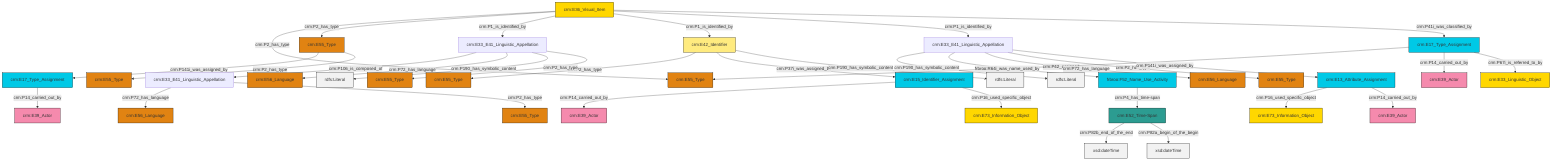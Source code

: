 graph TD
classDef Literal fill:#f2f2f2,stroke:#000000;
classDef CRM_Entity fill:#FFFFFF,stroke:#000000;
classDef Temporal_Entity fill:#00C9E6, stroke:#000000;
classDef Type fill:#E18312, stroke:#000000;
classDef Time-Span fill:#2C9C91, stroke:#000000;
classDef Appellation fill:#FFEB7F, stroke:#000000;
classDef Place fill:#008836, stroke:#000000;
classDef Persistent_Item fill:#B266B2, stroke:#000000;
classDef Conceptual_Object fill:#FFD700, stroke:#000000;
classDef Physical_Thing fill:#D2B48C, stroke:#000000;
classDef Actor fill:#f58aad, stroke:#000000;
classDef PC_Classes fill:#4ce600, stroke:#000000;
classDef Multi fill:#cccccc,stroke:#000000;

0["crm:E33_E41_Linguistic_Appellation"]:::Default -->|crm:P106_is_composed_of| 1["crm:E33_E41_Linguistic_Appellation"]:::Default
4["crm:E13_Attribute_Assignment"]:::Temporal_Entity -->|crm:P16_used_specific_object| 5["crm:E73_Information_Object"]:::Conceptual_Object
8["frbroo:F52_Name_Use_Activity"]:::Temporal_Entity -->|crm:P4_has_time-span| 9["crm:E52_Time-Span"]:::Time-Span
10["crm:E17_Type_Assignment"]:::Temporal_Entity -->|crm:P42_assigned| 11["crm:E55_Type"]:::Type
0["crm:E33_E41_Linguistic_Appellation"]:::Default -->|crm:P72_has_language| 12["crm:E56_Language"]:::Type
18["crm:E36_Visual_Item"]:::Conceptual_Object -->|crm:P2_has_type| 11["crm:E55_Type"]:::Type
20["crm:E33_E41_Linguistic_Appellation"]:::Default -->|crm:P190_has_symbolic_content| 24[rdfs:Literal]:::Literal
1["crm:E33_E41_Linguistic_Appellation"]:::Default -->|crm:P72_has_language| 25["crm:E56_Language"]:::Type
14["crm:E15_Identifier_Assignment"]:::Temporal_Entity -->|crm:P14_carried_out_by| 26["crm:E39_Actor"]:::Actor
14["crm:E15_Identifier_Assignment"]:::Temporal_Entity -->|crm:P16_used_specific_object| 2["crm:E73_Information_Object"]:::Conceptual_Object
22["crm:E42_Identifier"]:::Appellation -->|crm:P2_has_type| 29["crm:E55_Type"]:::Type
18["crm:E36_Visual_Item"]:::Conceptual_Object -->|crm:P2_has_type| 27["crm:E55_Type"]:::Type
10["crm:E17_Type_Assignment"]:::Temporal_Entity -->|crm:P14_carried_out_by| 30["crm:E39_Actor"]:::Actor
10["crm:E17_Type_Assignment"]:::Temporal_Entity -->|crm:P67i_is_referred_to_by| 31["crm:E33_Linguistic_Object"]:::Conceptual_Object
0["crm:E33_E41_Linguistic_Appellation"]:::Default -->|crm:P190_has_symbolic_content| 32[rdfs:Literal]:::Literal
34["crm:E17_Type_Assignment"]:::Temporal_Entity -->|crm:P14_carried_out_by| 35["crm:E39_Actor"]:::Actor
27["crm:E55_Type"]:::Type -->|crm:P141i_was_assigned_by| 34["crm:E17_Type_Assignment"]:::Temporal_Entity
4["crm:E13_Attribute_Assignment"]:::Temporal_Entity -->|crm:P14_carried_out_by| 43["crm:E39_Actor"]:::Actor
20["crm:E33_E41_Linguistic_Appellation"]:::Default -->|frbroo:R64i_was_name_used_by| 8["frbroo:F52_Name_Use_Activity"]:::Temporal_Entity
22["crm:E42_Identifier"]:::Appellation -->|crm:P37i_was_assigned_by| 14["crm:E15_Identifier_Assignment"]:::Temporal_Entity
22["crm:E42_Identifier"]:::Appellation -->|crm:P190_has_symbolic_content| 48[rdfs:Literal]:::Literal
18["crm:E36_Visual_Item"]:::Conceptual_Object -->|crm:P1_is_identified_by| 0["crm:E33_E41_Linguistic_Appellation"]:::Default
18["crm:E36_Visual_Item"]:::Conceptual_Object -->|crm:P1_is_identified_by| 22["crm:E42_Identifier"]:::Appellation
9["crm:E52_Time-Span"]:::Time-Span -->|crm:P82b_end_of_the_end| 49[xsd:dateTime]:::Literal
1["crm:E33_E41_Linguistic_Appellation"]:::Default -->|crm:P2_has_type| 38["crm:E55_Type"]:::Type
20["crm:E33_E41_Linguistic_Appellation"]:::Default -->|crm:P72_has_language| 56["crm:E56_Language"]:::Type
18["crm:E36_Visual_Item"]:::Conceptual_Object -->|crm:P1_is_identified_by| 20["crm:E33_E41_Linguistic_Appellation"]:::Default
9["crm:E52_Time-Span"]:::Time-Span -->|crm:P82a_begin_of_the_begin| 58[xsd:dateTime]:::Literal
27["crm:E55_Type"]:::Type -->|crm:P2_has_type| 50["crm:E55_Type"]:::Type
18["crm:E36_Visual_Item"]:::Conceptual_Object -->|crm:P41i_was_classified_by| 10["crm:E17_Type_Assignment"]:::Temporal_Entity
20["crm:E33_E41_Linguistic_Appellation"]:::Default -->|crm:P2_has_type| 16["crm:E55_Type"]:::Type
0["crm:E33_E41_Linguistic_Appellation"]:::Default -->|crm:P2_has_type| 6["crm:E55_Type"]:::Type
20["crm:E33_E41_Linguistic_Appellation"]:::Default -->|crm:P141i_was_assigned_by| 4["crm:E13_Attribute_Assignment"]:::Temporal_Entity